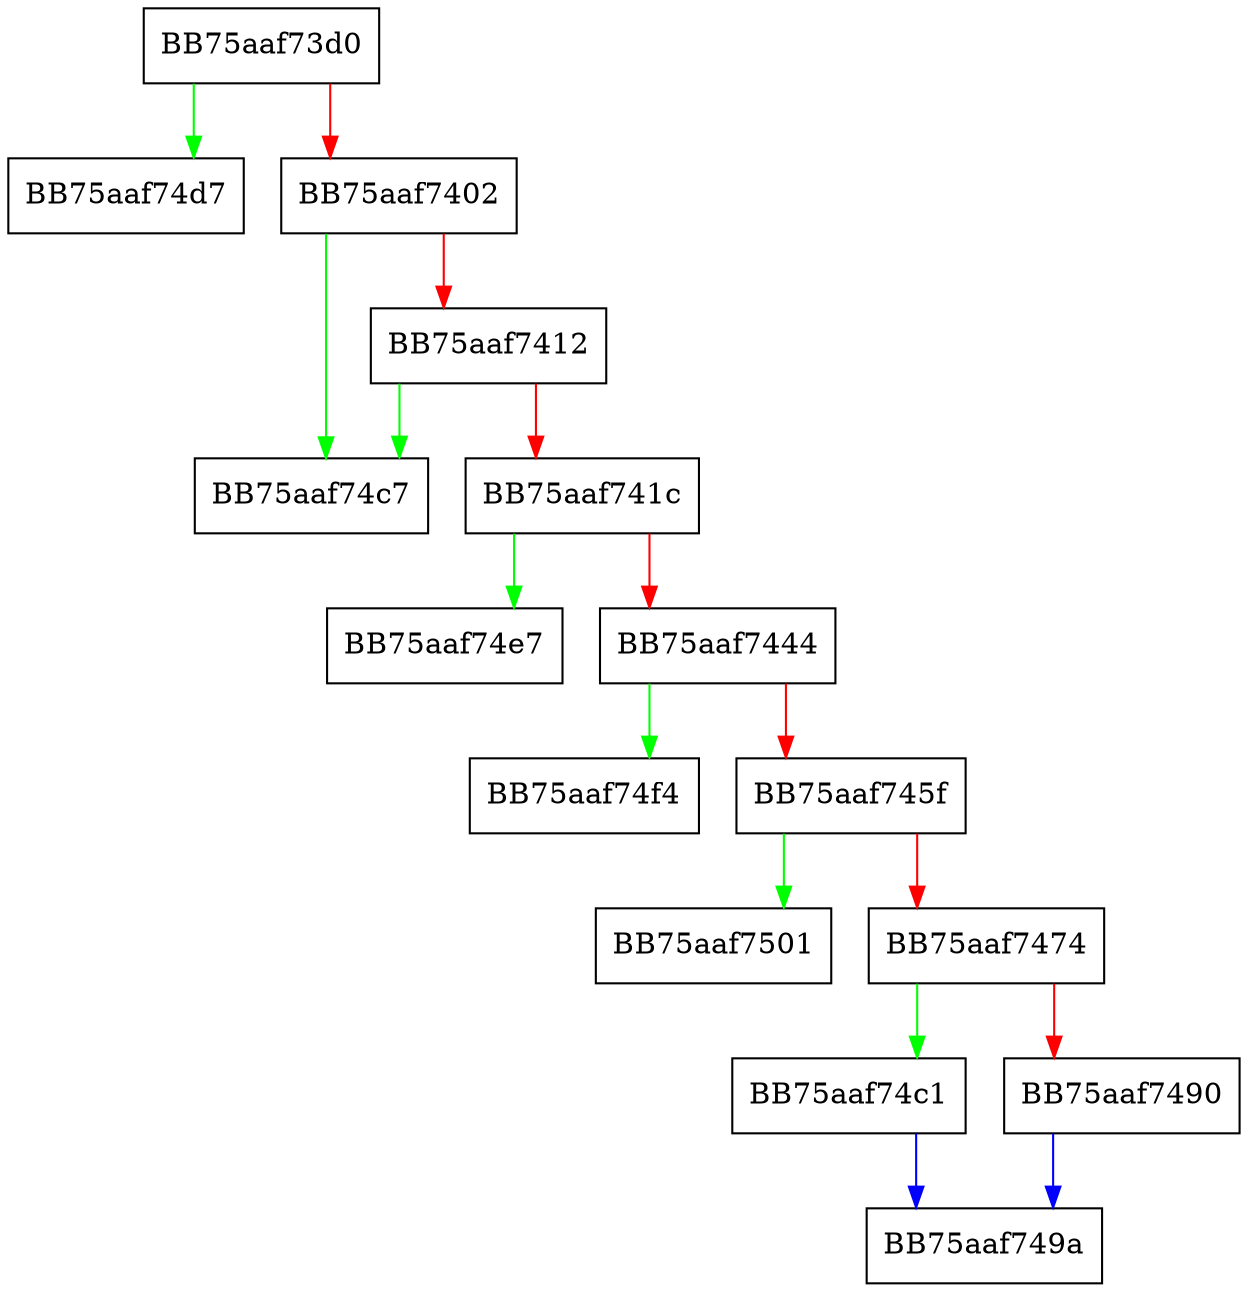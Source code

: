 digraph mp_lua_api_GetProcAddress {
  node [shape="box"];
  graph [splines=ortho];
  BB75aaf73d0 -> BB75aaf74d7 [color="green"];
  BB75aaf73d0 -> BB75aaf7402 [color="red"];
  BB75aaf7402 -> BB75aaf74c7 [color="green"];
  BB75aaf7402 -> BB75aaf7412 [color="red"];
  BB75aaf7412 -> BB75aaf74c7 [color="green"];
  BB75aaf7412 -> BB75aaf741c [color="red"];
  BB75aaf741c -> BB75aaf74e7 [color="green"];
  BB75aaf741c -> BB75aaf7444 [color="red"];
  BB75aaf7444 -> BB75aaf74f4 [color="green"];
  BB75aaf7444 -> BB75aaf745f [color="red"];
  BB75aaf745f -> BB75aaf7501 [color="green"];
  BB75aaf745f -> BB75aaf7474 [color="red"];
  BB75aaf7474 -> BB75aaf74c1 [color="green"];
  BB75aaf7474 -> BB75aaf7490 [color="red"];
  BB75aaf7490 -> BB75aaf749a [color="blue"];
  BB75aaf74c1 -> BB75aaf749a [color="blue"];
}
